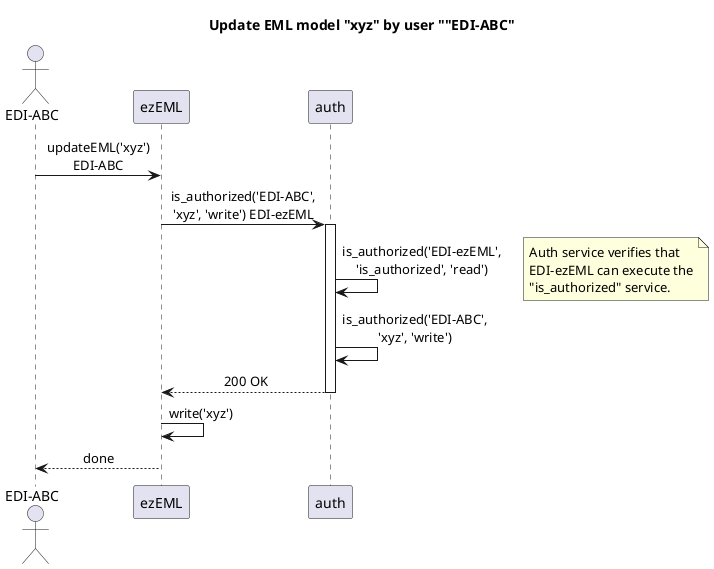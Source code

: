 @startuml
skinparam sequenceMessageAlign center
actor client as "EDI-ABC"
participant ezEML
participant auth

title Update EML model "xyz" by user ""EDI-ABC"

client -> ezEML: updateEML('xyz')\nEDI-ABC
ezEML -> auth: is_authorized('EDI-ABC',\n'xyz', 'write') EDI-ezEML
activate auth
auth -> auth: is_authorized('EDI-ezEML',\n'is_authorized', 'read')
note right
    Auth service verifies that
    EDI-ezEML can execute the
    "is_authorized" service.
end note
auth -> auth: is_authorized('EDI-ABC',\n'xyz', 'write')
ezEML <-- auth: 200 OK
deactivate auth
ezEML -> ezEML: write('xyz')
client <-- ezEML: done
@enduml
